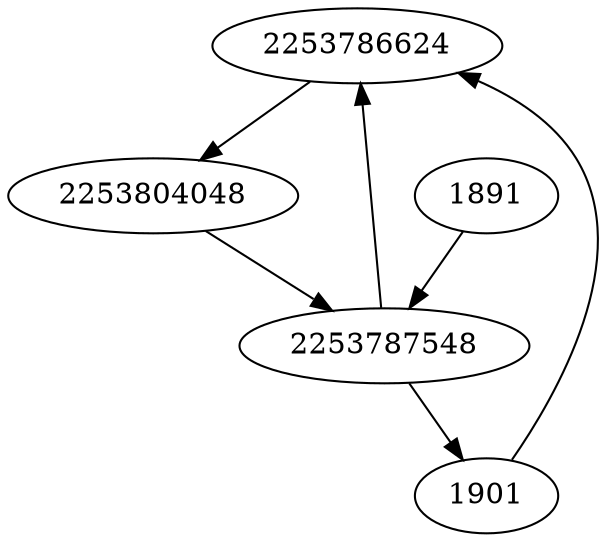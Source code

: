strict digraph  {
2253786624;
1891;
1901;
2253804048;
2253787548;
2253786624 -> 2253804048;
1891 -> 2253787548;
1901 -> 2253786624;
2253804048 -> 2253787548;
2253787548 -> 1901;
2253787548 -> 2253786624;
}
